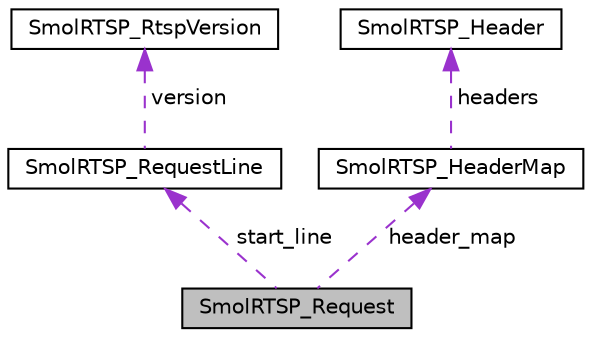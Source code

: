 digraph "SmolRTSP_Request"
{
 // LATEX_PDF_SIZE
  edge [fontname="Helvetica",fontsize="10",labelfontname="Helvetica",labelfontsize="10"];
  node [fontname="Helvetica",fontsize="10",shape=record];
  Node1 [label="SmolRTSP_Request",height=0.2,width=0.4,color="black", fillcolor="grey75", style="filled", fontcolor="black",tooltip="An RTSP request."];
  Node2 -> Node1 [dir="back",color="darkorchid3",fontsize="10",style="dashed",label=" start_line" ,fontname="Helvetica"];
  Node2 [label="SmolRTSP_RequestLine",height=0.2,width=0.4,color="black", fillcolor="white", style="filled",URL="$structSmolRTSP__RequestLine.html",tooltip="An RTSP request line."];
  Node3 -> Node2 [dir="back",color="darkorchid3",fontsize="10",style="dashed",label=" version" ,fontname="Helvetica"];
  Node3 [label="SmolRTSP_RtspVersion",height=0.2,width=0.4,color="black", fillcolor="white", style="filled",URL="$structSmolRTSP__RtspVersion.html",tooltip="An RTSP version."];
  Node4 -> Node1 [dir="back",color="darkorchid3",fontsize="10",style="dashed",label=" header_map" ,fontname="Helvetica"];
  Node4 [label="SmolRTSP_HeaderMap",height=0.2,width=0.4,color="black", fillcolor="white", style="filled",URL="$structSmolRTSP__HeaderMap.html",tooltip="An RTSP header map."];
  Node5 -> Node4 [dir="back",color="darkorchid3",fontsize="10",style="dashed",label=" headers" ,fontname="Helvetica"];
  Node5 [label="SmolRTSP_Header",height=0.2,width=0.4,color="black", fillcolor="white", style="filled",URL="$structSmolRTSP__Header.html",tooltip="An RTSP header."];
}

